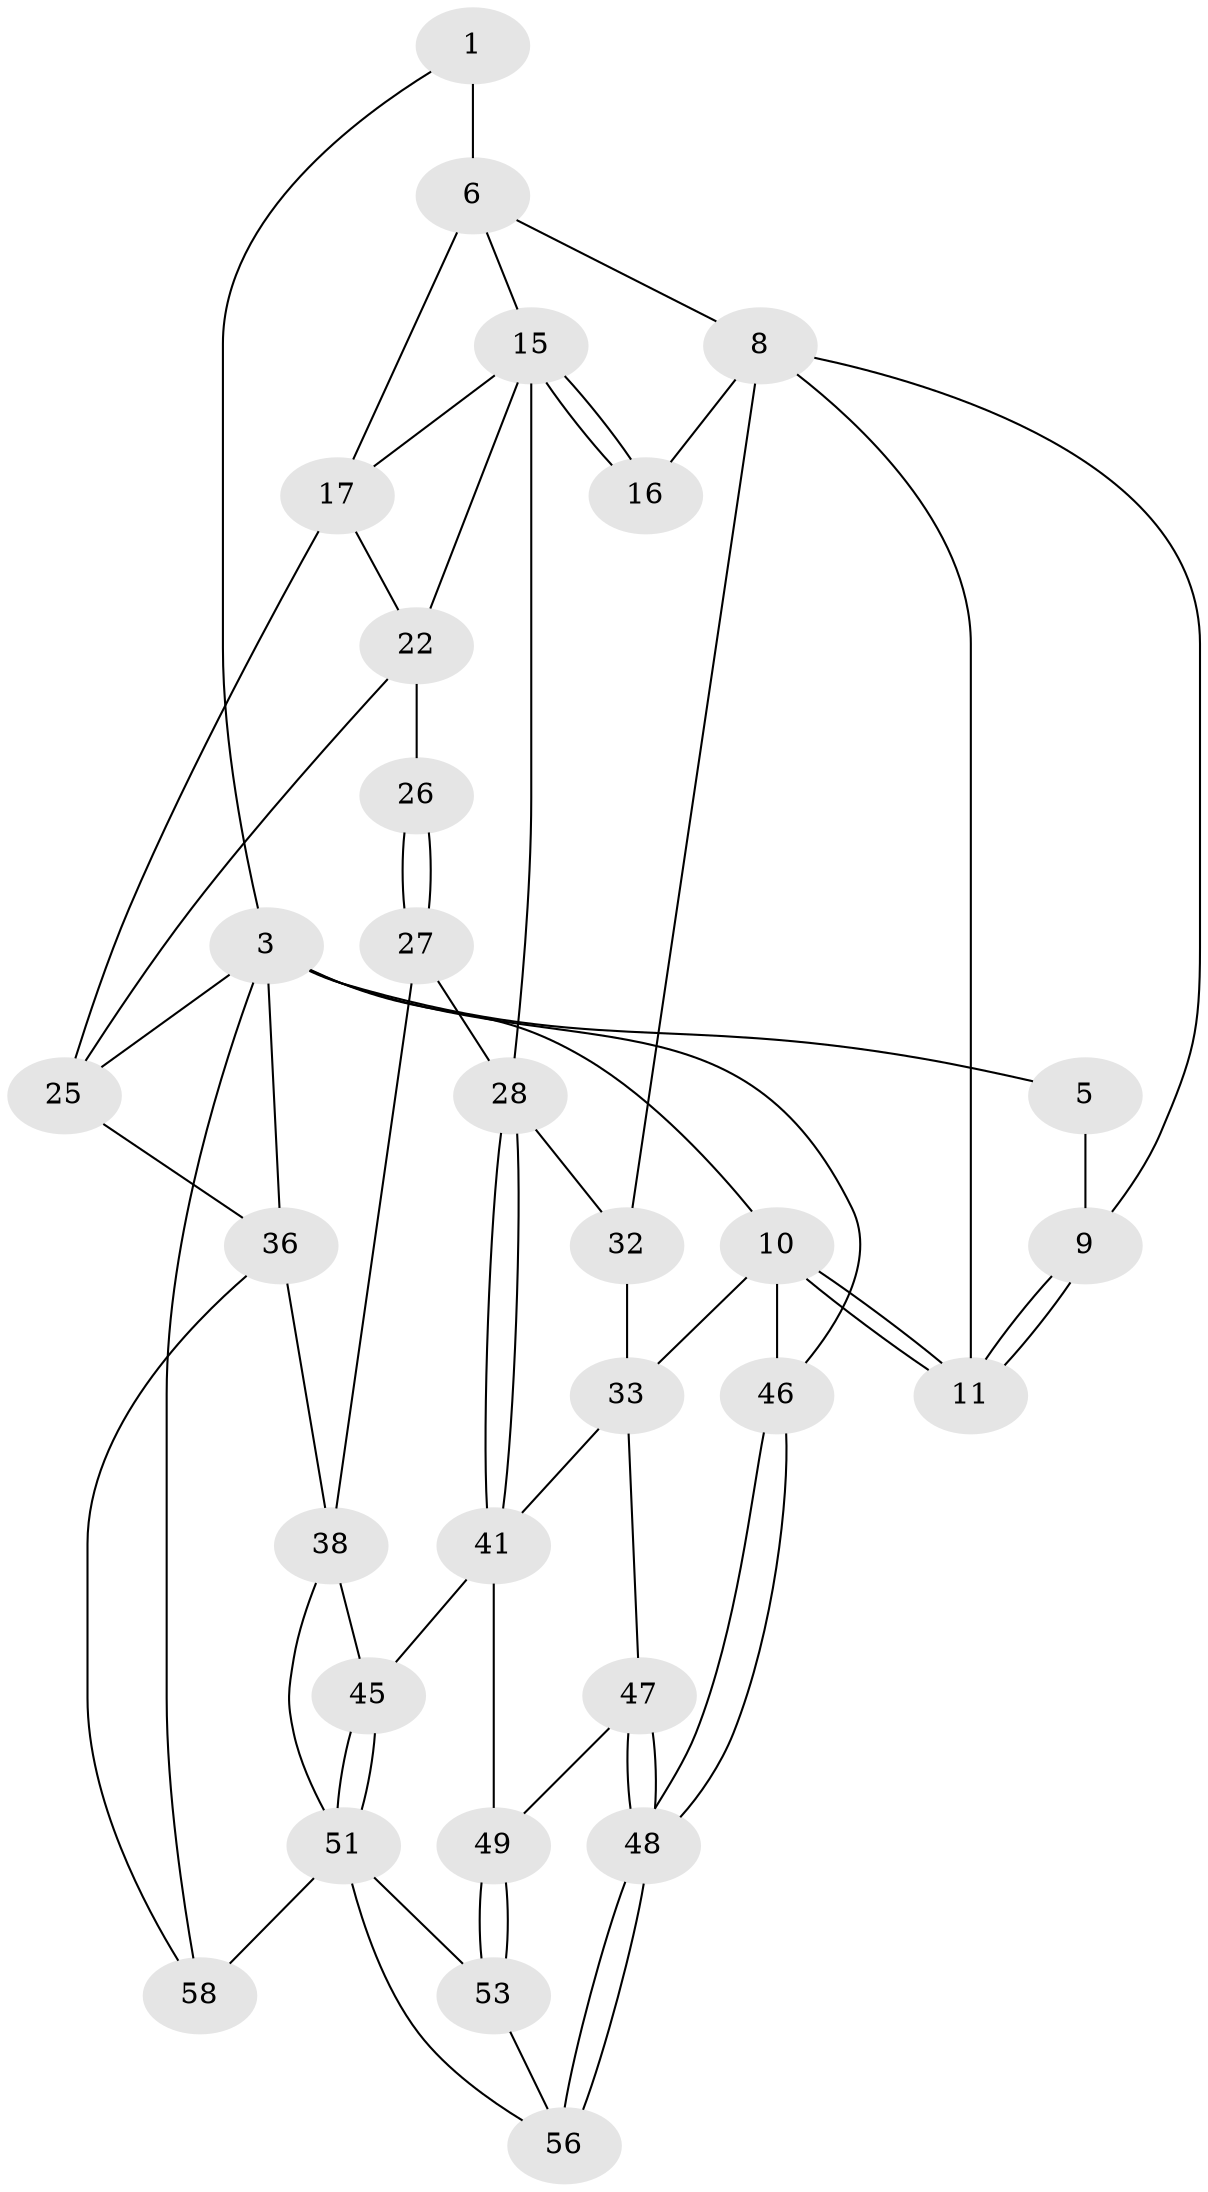 // original degree distribution, {3: 0.03333333333333333, 6: 0.21666666666666667, 5: 0.5, 4: 0.25}
// Generated by graph-tools (version 1.1) at 2025/17/03/09/25 04:17:07]
// undirected, 30 vertices, 63 edges
graph export_dot {
graph [start="1"]
  node [color=gray90,style=filled];
  1 [pos="+0.7216745463517918+0",super="+2"];
  3 [pos="+1+0",super="+24+43+4"];
  5 [pos="+0.43570681247911064+0"];
  6 [pos="+0.6676521156222173+0.1886462307307844",super="+7+12"];
  8 [pos="+0.4624715424725291+0.1315114348318358",super="+13"];
  9 [pos="+0.4319924655419076+0.011395251055546318"];
  10 [pos="+0.008596242365639764+0.38006027676142695",super="+35"];
  11 [pos="+0.06722074023571589+0.37282789242409425"];
  15 [pos="+0.5905355064613791+0.2717729441510387",super="+18"];
  16 [pos="+0.5372674022303564+0.3992358444704889"];
  17 [pos="+0.800186527501155+0.2800745386516083",super="+21"];
  22 [pos="+0.7912397651572249+0.3517745560736295",super="+30+23"];
  25 [pos="+1+0.41294736861296105",super="+31"];
  26 [pos="+0.7341409352798324+0.5290828574485659"];
  27 [pos="+0.6200992150063437+0.5695633747600337"];
  28 [pos="+0.5859334999347149+0.5562770733766664",super="+29"];
  32 [pos="+0.36463419994557167+0.5203047977678864"];
  33 [pos="+0.36152479251265723+0.5691360500834063",super="+34"];
  36 [pos="+0.8991560511681685+0.6740190349246018",super="+37+40"];
  38 [pos="+0.78433851432427+0.7696543860280458",super="+39"];
  41 [pos="+0.45991223522337293+0.7201855264682259",super="+42"];
  45 [pos="+0.562858859951624+0.788415552132307"];
  46 [pos="+0+1"];
  47 [pos="+0.2042099688143183+0.7057190458272942"];
  48 [pos="+0+1"];
  49 [pos="+0.35859104149445675+0.7906218005105967",super="+50"];
  51 [pos="+0.606875359894834+0.862598728917048",super="+54+52"];
  53 [pos="+0.36104848659034167+0.8111082345541635",super="+55"];
  56 [pos="+0+1"];
  58 [pos="+0.73964499764038+0.9550338938543083",super="+59"];
  1 -- 6 [weight=2];
  1 -- 3;
  3 -- 25;
  3 -- 36 [weight=2];
  3 -- 58;
  3 -- 46 [weight=2];
  3 -- 10;
  3 -- 5;
  5 -- 9;
  6 -- 8;
  6 -- 15;
  6 -- 17;
  8 -- 9;
  8 -- 16;
  8 -- 32;
  8 -- 11;
  9 -- 11;
  9 -- 11;
  10 -- 11;
  10 -- 11;
  10 -- 46;
  10 -- 33;
  15 -- 16 [weight=2];
  15 -- 16;
  15 -- 17;
  15 -- 28;
  15 -- 22;
  17 -- 25;
  17 -- 22;
  22 -- 26 [weight=2];
  22 -- 25;
  25 -- 36;
  26 -- 27;
  26 -- 27;
  27 -- 28;
  27 -- 38;
  28 -- 41;
  28 -- 41;
  28 -- 32;
  32 -- 33;
  33 -- 41;
  33 -- 47;
  36 -- 38;
  36 -- 58;
  38 -- 51;
  38 -- 45;
  41 -- 45;
  41 -- 49;
  45 -- 51;
  45 -- 51;
  46 -- 48;
  46 -- 48;
  47 -- 48;
  47 -- 48;
  47 -- 49;
  48 -- 56;
  48 -- 56;
  49 -- 53 [weight=2];
  49 -- 53;
  51 -- 58 [weight=2];
  51 -- 56;
  51 -- 53;
  53 -- 56;
}
